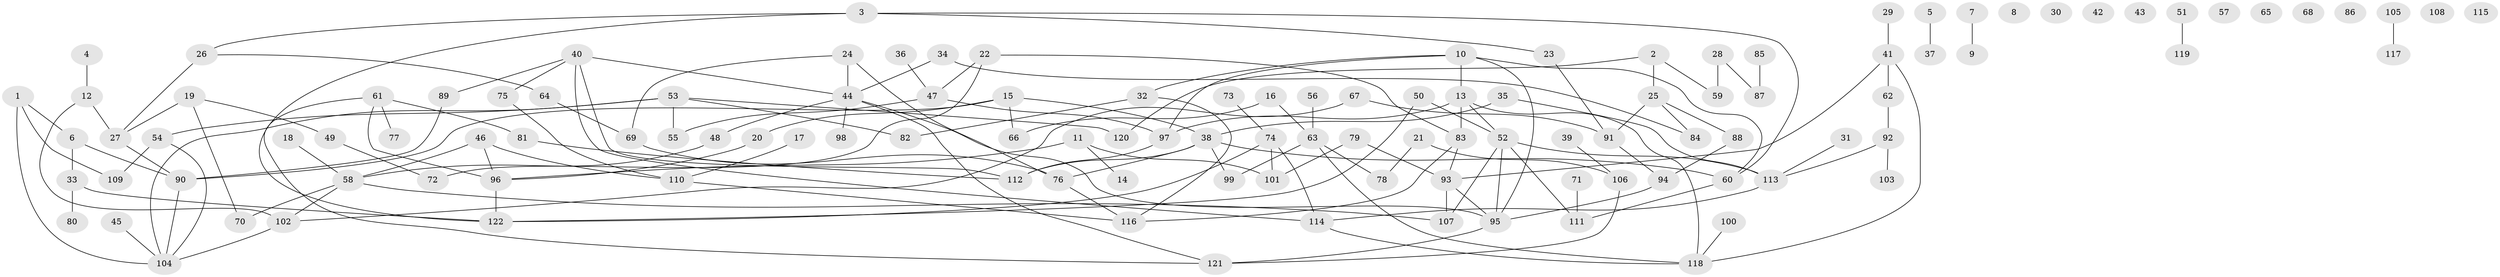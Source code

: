 // Generated by graph-tools (version 1.1) at 2025/25/03/09/25 03:25:18]
// undirected, 122 vertices, 157 edges
graph export_dot {
graph [start="1"]
  node [color=gray90,style=filled];
  1;
  2;
  3;
  4;
  5;
  6;
  7;
  8;
  9;
  10;
  11;
  12;
  13;
  14;
  15;
  16;
  17;
  18;
  19;
  20;
  21;
  22;
  23;
  24;
  25;
  26;
  27;
  28;
  29;
  30;
  31;
  32;
  33;
  34;
  35;
  36;
  37;
  38;
  39;
  40;
  41;
  42;
  43;
  44;
  45;
  46;
  47;
  48;
  49;
  50;
  51;
  52;
  53;
  54;
  55;
  56;
  57;
  58;
  59;
  60;
  61;
  62;
  63;
  64;
  65;
  66;
  67;
  68;
  69;
  70;
  71;
  72;
  73;
  74;
  75;
  76;
  77;
  78;
  79;
  80;
  81;
  82;
  83;
  84;
  85;
  86;
  87;
  88;
  89;
  90;
  91;
  92;
  93;
  94;
  95;
  96;
  97;
  98;
  99;
  100;
  101;
  102;
  103;
  104;
  105;
  106;
  107;
  108;
  109;
  110;
  111;
  112;
  113;
  114;
  115;
  116;
  117;
  118;
  119;
  120;
  121;
  122;
  1 -- 6;
  1 -- 104;
  1 -- 109;
  2 -- 25;
  2 -- 59;
  2 -- 120;
  3 -- 23;
  3 -- 26;
  3 -- 60;
  3 -- 122;
  4 -- 12;
  5 -- 37;
  6 -- 33;
  6 -- 90;
  7 -- 9;
  10 -- 13;
  10 -- 32;
  10 -- 60;
  10 -- 95;
  10 -- 97;
  11 -- 14;
  11 -- 96;
  11 -- 101;
  12 -- 27;
  12 -- 102;
  13 -- 52;
  13 -- 83;
  13 -- 97;
  13 -- 118;
  15 -- 20;
  15 -- 38;
  15 -- 66;
  15 -- 90;
  16 -- 63;
  16 -- 66;
  17 -- 110;
  18 -- 58;
  19 -- 27;
  19 -- 49;
  19 -- 70;
  20 -- 96;
  21 -- 78;
  21 -- 106;
  22 -- 47;
  22 -- 72;
  22 -- 83;
  23 -- 91;
  24 -- 44;
  24 -- 69;
  24 -- 76;
  25 -- 84;
  25 -- 88;
  25 -- 91;
  26 -- 27;
  26 -- 64;
  27 -- 90;
  28 -- 59;
  28 -- 87;
  29 -- 41;
  31 -- 113;
  32 -- 82;
  32 -- 116;
  33 -- 80;
  33 -- 122;
  34 -- 44;
  34 -- 84;
  35 -- 38;
  35 -- 113;
  36 -- 47;
  38 -- 60;
  38 -- 76;
  38 -- 99;
  38 -- 112;
  39 -- 106;
  40 -- 44;
  40 -- 75;
  40 -- 89;
  40 -- 112;
  40 -- 114;
  41 -- 62;
  41 -- 93;
  41 -- 118;
  44 -- 48;
  44 -- 95;
  44 -- 98;
  44 -- 121;
  45 -- 104;
  46 -- 58;
  46 -- 96;
  46 -- 110;
  47 -- 55;
  47 -- 97;
  48 -- 58;
  49 -- 72;
  50 -- 52;
  50 -- 122;
  51 -- 119;
  52 -- 95;
  52 -- 107;
  52 -- 111;
  52 -- 113;
  53 -- 54;
  53 -- 55;
  53 -- 82;
  53 -- 104;
  53 -- 120;
  54 -- 104;
  54 -- 109;
  56 -- 63;
  58 -- 70;
  58 -- 102;
  58 -- 107;
  60 -- 111;
  61 -- 77;
  61 -- 81;
  61 -- 96;
  61 -- 121;
  62 -- 92;
  63 -- 78;
  63 -- 99;
  63 -- 118;
  64 -- 69;
  67 -- 91;
  67 -- 102;
  69 -- 76;
  71 -- 111;
  73 -- 74;
  74 -- 101;
  74 -- 114;
  74 -- 122;
  75 -- 110;
  76 -- 116;
  79 -- 93;
  79 -- 101;
  81 -- 112;
  83 -- 93;
  83 -- 116;
  85 -- 87;
  88 -- 94;
  89 -- 90;
  90 -- 104;
  91 -- 94;
  92 -- 103;
  92 -- 113;
  93 -- 95;
  93 -- 107;
  94 -- 95;
  95 -- 121;
  96 -- 122;
  97 -- 112;
  100 -- 118;
  102 -- 104;
  105 -- 117;
  106 -- 121;
  110 -- 116;
  113 -- 114;
  114 -- 118;
}
